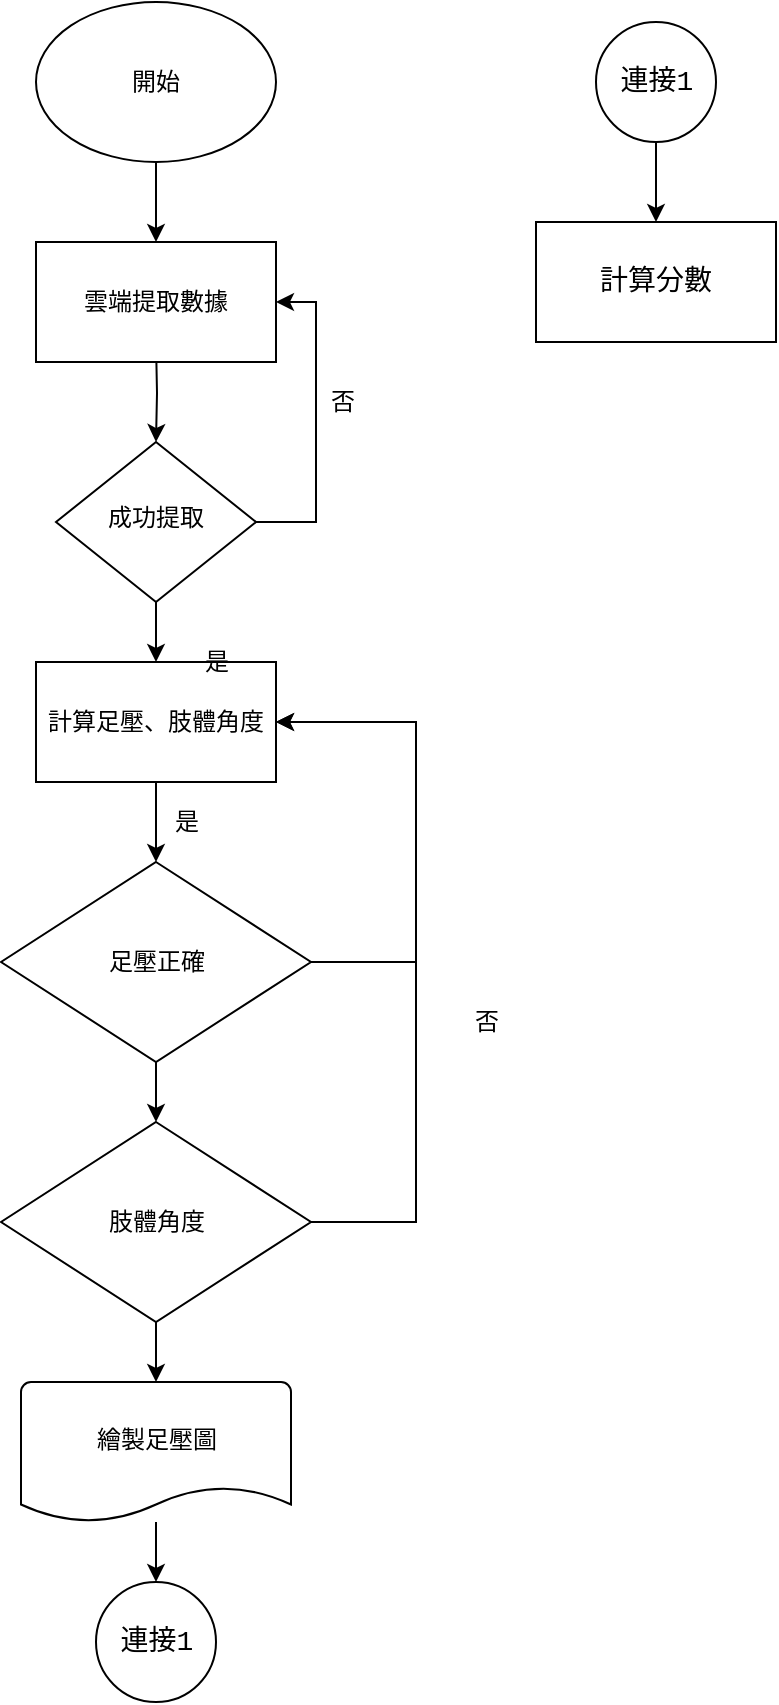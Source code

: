 <mxfile version="17.4.6" type="github">
  <diagram id="C5RBs43oDa-KdzZeNtuy" name="Page-1">
    <mxGraphModel dx="661" dy="354" grid="1" gridSize="10" guides="1" tooltips="1" connect="1" arrows="1" fold="1" page="1" pageScale="1" pageWidth="827" pageHeight="1169" math="0" shadow="0">
      <root>
        <mxCell id="WIyWlLk6GJQsqaUBKTNV-0" />
        <mxCell id="WIyWlLk6GJQsqaUBKTNV-1" parent="WIyWlLk6GJQsqaUBKTNV-0" />
        <mxCell id="DzdL4CI5yvtqsGjWjAdh-9" value="" style="edgeStyle=orthogonalEdgeStyle;rounded=0;orthogonalLoop=1;jettySize=auto;html=1;" edge="1" parent="WIyWlLk6GJQsqaUBKTNV-1" target="WIyWlLk6GJQsqaUBKTNV-6">
          <mxGeometry relative="1" as="geometry">
            <mxPoint x="230" y="300" as="sourcePoint" />
          </mxGeometry>
        </mxCell>
        <mxCell id="DzdL4CI5yvtqsGjWjAdh-8" value="" style="edgeStyle=orthogonalEdgeStyle;rounded=0;orthogonalLoop=1;jettySize=auto;html=1;" edge="1" parent="WIyWlLk6GJQsqaUBKTNV-1" source="WIyWlLk6GJQsqaUBKTNV-6" target="DzdL4CI5yvtqsGjWjAdh-6">
          <mxGeometry relative="1" as="geometry" />
        </mxCell>
        <mxCell id="DzdL4CI5yvtqsGjWjAdh-15" style="edgeStyle=orthogonalEdgeStyle;rounded=0;orthogonalLoop=1;jettySize=auto;html=1;entryX=1;entryY=0.5;entryDx=0;entryDy=0;" edge="1" parent="WIyWlLk6GJQsqaUBKTNV-1" source="WIyWlLk6GJQsqaUBKTNV-6">
          <mxGeometry relative="1" as="geometry">
            <mxPoint x="290" y="280" as="targetPoint" />
            <Array as="points">
              <mxPoint x="310" y="390" />
              <mxPoint x="310" y="280" />
            </Array>
          </mxGeometry>
        </mxCell>
        <mxCell id="WIyWlLk6GJQsqaUBKTNV-6" value="成功提取" style="rhombus;whiteSpace=wrap;html=1;shadow=0;fontFamily=Helvetica;fontSize=12;align=center;strokeWidth=1;spacing=6;spacingTop=-4;" parent="WIyWlLk6GJQsqaUBKTNV-1" vertex="1">
          <mxGeometry x="180" y="350" width="100" height="80" as="geometry" />
        </mxCell>
        <mxCell id="DzdL4CI5yvtqsGjWjAdh-40" value="" style="edgeStyle=orthogonalEdgeStyle;rounded=0;orthogonalLoop=1;jettySize=auto;html=1;fontFamily=Courier New;fontSize=14;" edge="1" parent="WIyWlLk6GJQsqaUBKTNV-1" source="DzdL4CI5yvtqsGjWjAdh-2" target="DzdL4CI5yvtqsGjWjAdh-39">
          <mxGeometry relative="1" as="geometry" />
        </mxCell>
        <mxCell id="DzdL4CI5yvtqsGjWjAdh-2" value="" style="ellipse;whiteSpace=wrap;html=1;shadow=0;" vertex="1" parent="WIyWlLk6GJQsqaUBKTNV-1">
          <mxGeometry x="170" y="130" width="120" height="80" as="geometry" />
        </mxCell>
        <mxCell id="DzdL4CI5yvtqsGjWjAdh-3" value="開始" style="text;html=1;strokeColor=none;fillColor=none;align=center;verticalAlign=middle;whiteSpace=wrap;rounded=0;shadow=0;" vertex="1" parent="WIyWlLk6GJQsqaUBKTNV-1">
          <mxGeometry x="200" y="155" width="60" height="30" as="geometry" />
        </mxCell>
        <mxCell id="DzdL4CI5yvtqsGjWjAdh-11" value="" style="edgeStyle=orthogonalEdgeStyle;rounded=0;orthogonalLoop=1;jettySize=auto;html=1;" edge="1" parent="WIyWlLk6GJQsqaUBKTNV-1" source="DzdL4CI5yvtqsGjWjAdh-6" target="DzdL4CI5yvtqsGjWjAdh-10">
          <mxGeometry relative="1" as="geometry" />
        </mxCell>
        <mxCell id="DzdL4CI5yvtqsGjWjAdh-6" value="計算足壓、&lt;span style=&quot;text-align: right&quot;&gt;肢體角度&lt;/span&gt;" style="rounded=0;whiteSpace=wrap;html=1;shadow=0;" vertex="1" parent="WIyWlLk6GJQsqaUBKTNV-1">
          <mxGeometry x="170" y="460" width="120" height="60" as="geometry" />
        </mxCell>
        <mxCell id="DzdL4CI5yvtqsGjWjAdh-13" style="edgeStyle=orthogonalEdgeStyle;rounded=0;orthogonalLoop=1;jettySize=auto;html=1;entryX=1;entryY=0.5;entryDx=0;entryDy=0;" edge="1" parent="WIyWlLk6GJQsqaUBKTNV-1" source="DzdL4CI5yvtqsGjWjAdh-10" target="DzdL4CI5yvtqsGjWjAdh-6">
          <mxGeometry relative="1" as="geometry">
            <Array as="points">
              <mxPoint x="360" y="610" />
              <mxPoint x="360" y="490" />
            </Array>
          </mxGeometry>
        </mxCell>
        <mxCell id="DzdL4CI5yvtqsGjWjAdh-23" value="" style="edgeStyle=orthogonalEdgeStyle;rounded=0;orthogonalLoop=1;jettySize=auto;html=1;" edge="1" parent="WIyWlLk6GJQsqaUBKTNV-1" source="DzdL4CI5yvtqsGjWjAdh-10" target="DzdL4CI5yvtqsGjWjAdh-22">
          <mxGeometry relative="1" as="geometry" />
        </mxCell>
        <mxCell id="DzdL4CI5yvtqsGjWjAdh-10" value="足壓正確" style="rhombus;whiteSpace=wrap;html=1;rounded=0;shadow=0;" vertex="1" parent="WIyWlLk6GJQsqaUBKTNV-1">
          <mxGeometry x="152.5" y="560" width="155" height="100" as="geometry" />
        </mxCell>
        <mxCell id="DzdL4CI5yvtqsGjWjAdh-16" value="否" style="text;html=1;align=center;verticalAlign=middle;resizable=0;points=[];autosize=1;strokeColor=none;fillColor=none;" vertex="1" parent="WIyWlLk6GJQsqaUBKTNV-1">
          <mxGeometry x="307.5" y="320" width="30" height="20" as="geometry" />
        </mxCell>
        <mxCell id="DzdL4CI5yvtqsGjWjAdh-18" value="是" style="text;html=1;align=center;verticalAlign=middle;resizable=0;points=[];autosize=1;strokeColor=none;fillColor=none;" vertex="1" parent="WIyWlLk6GJQsqaUBKTNV-1">
          <mxGeometry x="245" y="450" width="30" height="20" as="geometry" />
        </mxCell>
        <mxCell id="DzdL4CI5yvtqsGjWjAdh-19" value="否" style="text;html=1;align=center;verticalAlign=middle;resizable=0;points=[];autosize=1;strokeColor=none;fillColor=none;" vertex="1" parent="WIyWlLk6GJQsqaUBKTNV-1">
          <mxGeometry x="380" y="630" width="30" height="20" as="geometry" />
        </mxCell>
        <mxCell id="DzdL4CI5yvtqsGjWjAdh-21" value="是" style="text;html=1;align=center;verticalAlign=middle;resizable=0;points=[];autosize=1;strokeColor=none;fillColor=none;" vertex="1" parent="WIyWlLk6GJQsqaUBKTNV-1">
          <mxGeometry x="230" y="530" width="30" height="20" as="geometry" />
        </mxCell>
        <mxCell id="DzdL4CI5yvtqsGjWjAdh-24" style="edgeStyle=orthogonalEdgeStyle;rounded=0;orthogonalLoop=1;jettySize=auto;html=1;" edge="1" parent="WIyWlLk6GJQsqaUBKTNV-1" source="DzdL4CI5yvtqsGjWjAdh-22">
          <mxGeometry relative="1" as="geometry">
            <mxPoint x="290" y="490" as="targetPoint" />
            <Array as="points">
              <mxPoint x="360" y="740" />
              <mxPoint x="360" y="490" />
            </Array>
          </mxGeometry>
        </mxCell>
        <mxCell id="DzdL4CI5yvtqsGjWjAdh-29" value="" style="edgeStyle=orthogonalEdgeStyle;rounded=0;orthogonalLoop=1;jettySize=auto;html=1;entryX=0.5;entryY=0;entryDx=0;entryDy=0;entryPerimeter=0;" edge="1" parent="WIyWlLk6GJQsqaUBKTNV-1" source="DzdL4CI5yvtqsGjWjAdh-22" target="DzdL4CI5yvtqsGjWjAdh-30">
          <mxGeometry relative="1" as="geometry">
            <mxPoint x="230.029" y="870" as="targetPoint" />
          </mxGeometry>
        </mxCell>
        <mxCell id="DzdL4CI5yvtqsGjWjAdh-22" value="肢體角度" style="rhombus;whiteSpace=wrap;html=1;rounded=0;shadow=0;" vertex="1" parent="WIyWlLk6GJQsqaUBKTNV-1">
          <mxGeometry x="152.5" y="690" width="155" height="100" as="geometry" />
        </mxCell>
        <mxCell id="DzdL4CI5yvtqsGjWjAdh-33" value="" style="edgeStyle=orthogonalEdgeStyle;rounded=0;orthogonalLoop=1;jettySize=auto;html=1;fontFamily=Courier New;fontSize=14;" edge="1" parent="WIyWlLk6GJQsqaUBKTNV-1" source="DzdL4CI5yvtqsGjWjAdh-30" target="DzdL4CI5yvtqsGjWjAdh-32">
          <mxGeometry relative="1" as="geometry" />
        </mxCell>
        <mxCell id="DzdL4CI5yvtqsGjWjAdh-30" value="&lt;p style=&quot;line-height: 0.6&quot;&gt;繪製足壓圖&lt;/p&gt;" style="strokeWidth=1;html=1;shape=mxgraph.flowchart.document2;whiteSpace=wrap;size=0.25;shadow=0;align=center;verticalAlign=top;spacing=9;" vertex="1" parent="WIyWlLk6GJQsqaUBKTNV-1">
          <mxGeometry x="162.5" y="820" width="135" height="70" as="geometry" />
        </mxCell>
        <mxCell id="DzdL4CI5yvtqsGjWjAdh-32" value="" style="verticalLabelPosition=bottom;verticalAlign=top;html=1;shape=mxgraph.flowchart.on-page_reference;shadow=0;fontFamily=Courier New;fontSize=14;strokeWidth=1;" vertex="1" parent="WIyWlLk6GJQsqaUBKTNV-1">
          <mxGeometry x="200" y="920" width="60" height="60" as="geometry" />
        </mxCell>
        <mxCell id="DzdL4CI5yvtqsGjWjAdh-34" value="連接1" style="text;html=1;align=center;verticalAlign=middle;resizable=0;points=[];autosize=1;strokeColor=none;fillColor=none;fontSize=14;fontFamily=Courier New;" vertex="1" parent="WIyWlLk6GJQsqaUBKTNV-1">
          <mxGeometry x="205" y="940" width="50" height="20" as="geometry" />
        </mxCell>
        <mxCell id="DzdL4CI5yvtqsGjWjAdh-38" value="" style="edgeStyle=orthogonalEdgeStyle;rounded=0;orthogonalLoop=1;jettySize=auto;html=1;fontFamily=Courier New;fontSize=14;" edge="1" parent="WIyWlLk6GJQsqaUBKTNV-1" source="DzdL4CI5yvtqsGjWjAdh-35" target="DzdL4CI5yvtqsGjWjAdh-37">
          <mxGeometry relative="1" as="geometry" />
        </mxCell>
        <mxCell id="DzdL4CI5yvtqsGjWjAdh-35" value="" style="verticalLabelPosition=bottom;verticalAlign=top;html=1;shape=mxgraph.flowchart.on-page_reference;shadow=0;fontFamily=Courier New;fontSize=14;strokeWidth=1;" vertex="1" parent="WIyWlLk6GJQsqaUBKTNV-1">
          <mxGeometry x="450" y="140" width="60" height="60" as="geometry" />
        </mxCell>
        <mxCell id="DzdL4CI5yvtqsGjWjAdh-36" value="連接1" style="text;html=1;align=center;verticalAlign=middle;resizable=0;points=[];autosize=1;strokeColor=none;fillColor=none;fontSize=14;fontFamily=Courier New;" vertex="1" parent="WIyWlLk6GJQsqaUBKTNV-1">
          <mxGeometry x="455" y="160" width="50" height="20" as="geometry" />
        </mxCell>
        <mxCell id="DzdL4CI5yvtqsGjWjAdh-37" value="計算分數" style="whiteSpace=wrap;html=1;fontSize=14;fontFamily=Courier New;verticalAlign=middle;shadow=0;strokeWidth=1;" vertex="1" parent="WIyWlLk6GJQsqaUBKTNV-1">
          <mxGeometry x="420" y="240" width="120" height="60" as="geometry" />
        </mxCell>
        <mxCell id="DzdL4CI5yvtqsGjWjAdh-39" value="&lt;span&gt;雲端提取數據&lt;/span&gt;" style="whiteSpace=wrap;html=1;shadow=0;" vertex="1" parent="WIyWlLk6GJQsqaUBKTNV-1">
          <mxGeometry x="170" y="250" width="120" height="60" as="geometry" />
        </mxCell>
      </root>
    </mxGraphModel>
  </diagram>
</mxfile>
